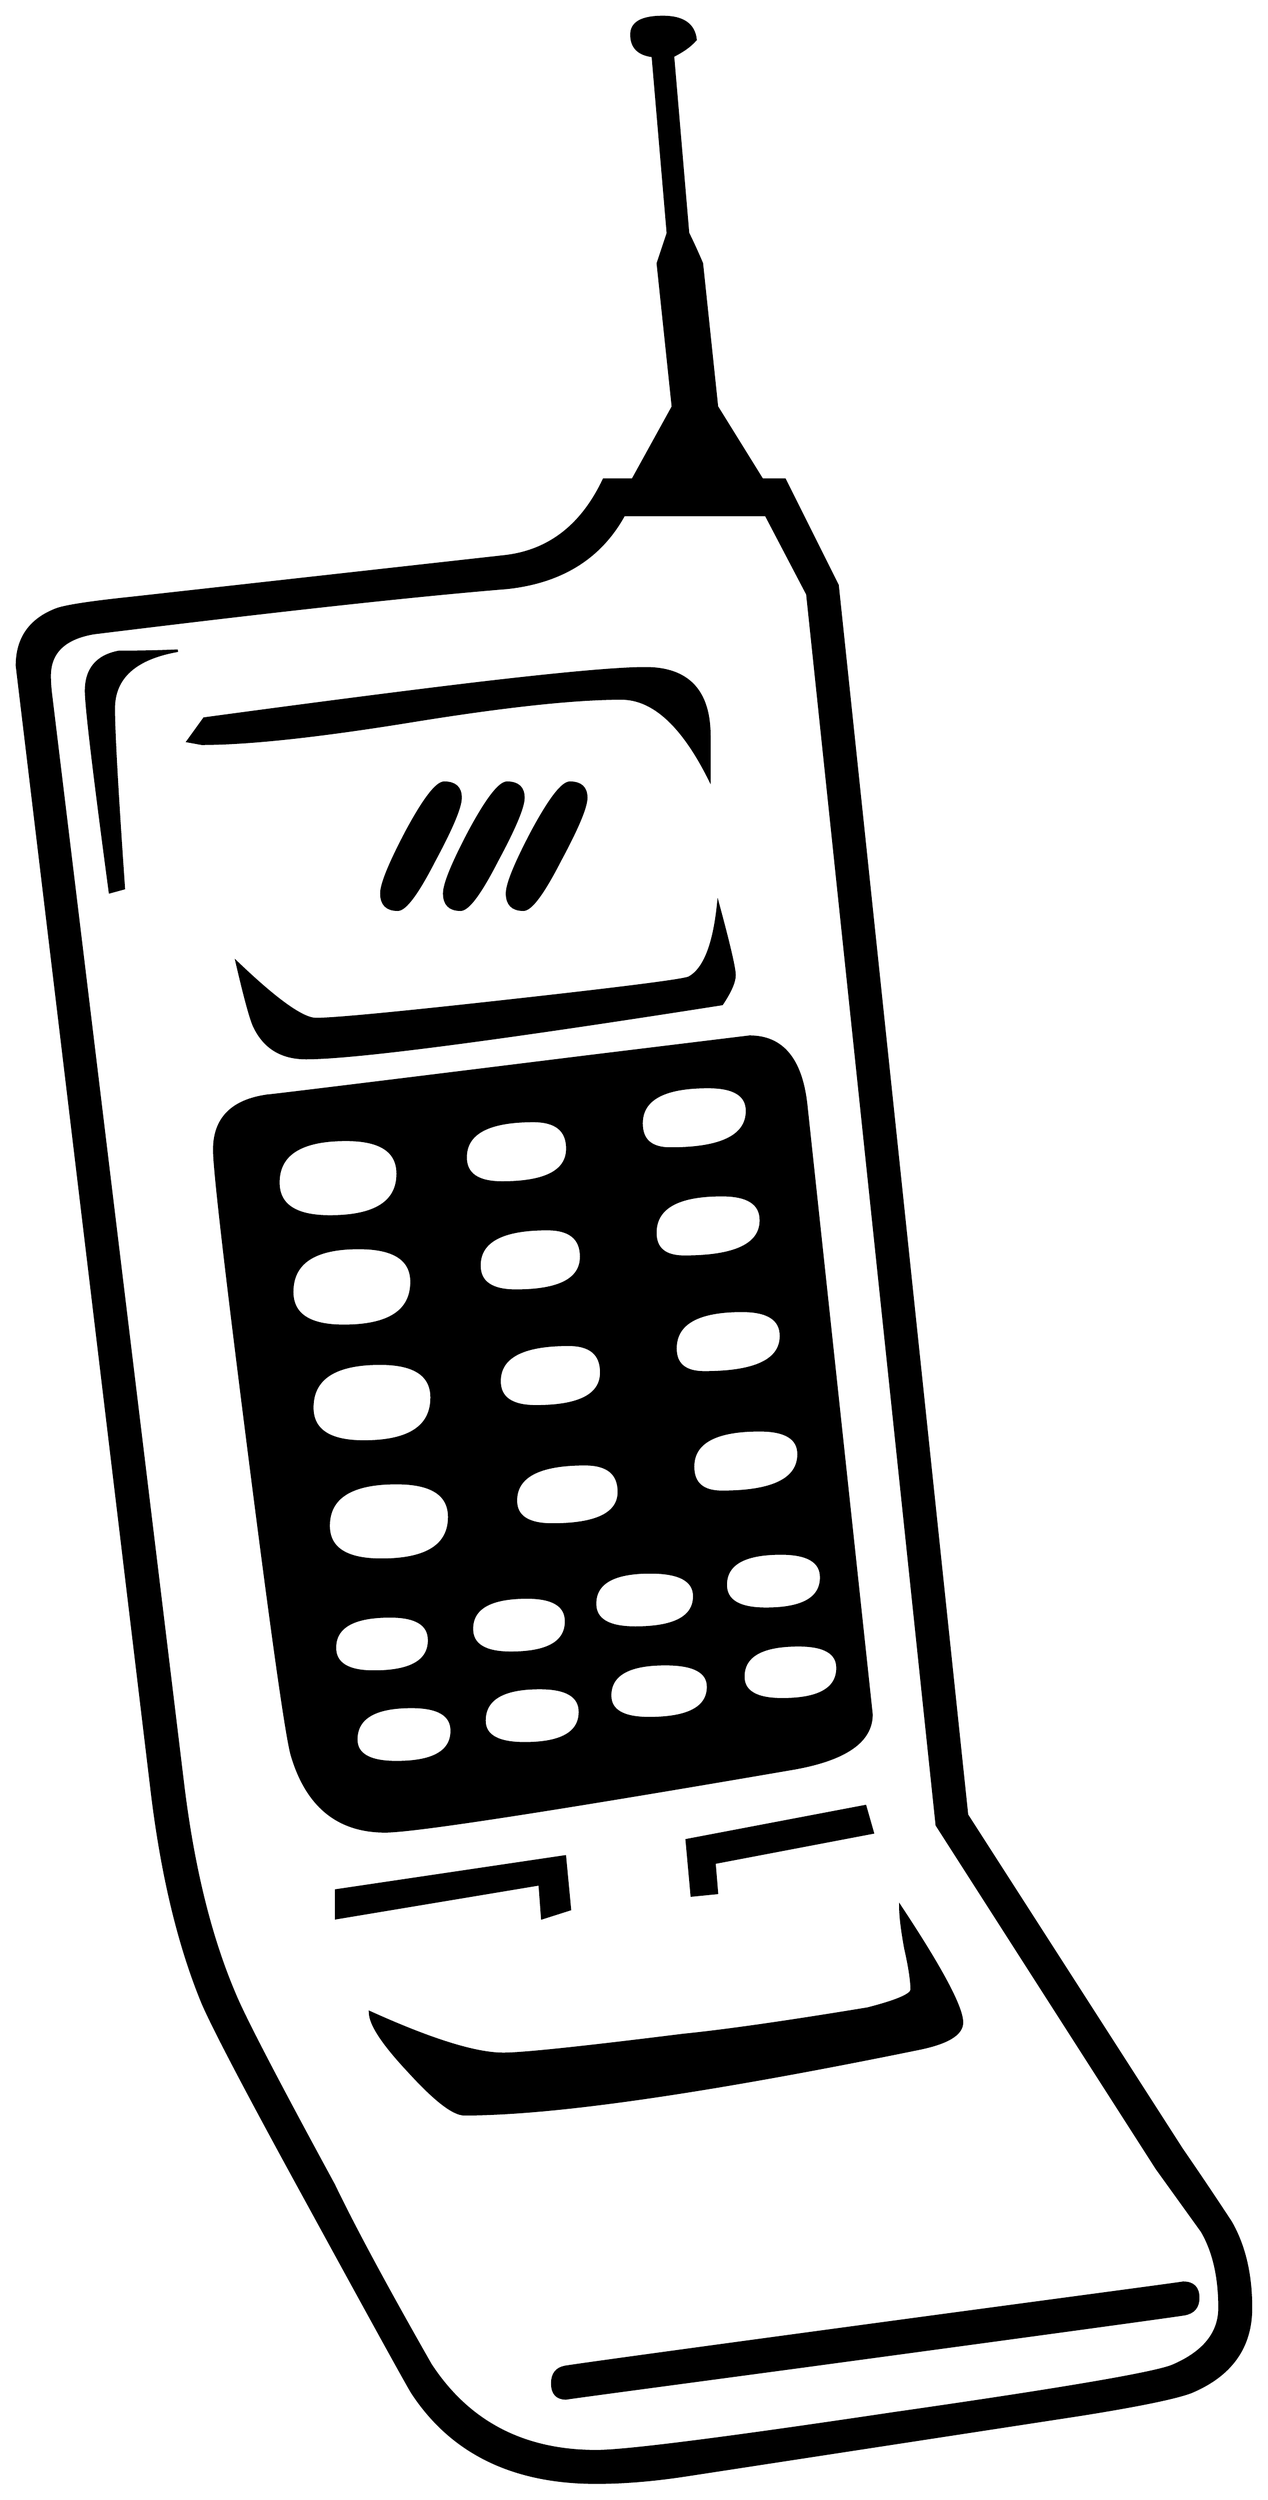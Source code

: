 


\begin{tikzpicture}[y=0.80pt, x=0.80pt, yscale=-1.0, xscale=1.0, inner sep=0pt, outer sep=0pt]
\begin{scope}[shift={(100.0,1728.0)},nonzero rule]
  \path[draw=.,fill=.,line width=1.600pt] (1532.0,237.0) .. controls
    (1532.0,268.333) and (1516.0,290.667) .. (1484.0,304.0) ..
    controls (1471.333,308.667) and (1442.0,314.667) .. (1396.0,322.0)
    -- (1083.0,370.0) .. controls (1057.0,374.0) and
    (1033.0,376.0) .. (1011.0,376.0) .. controls (945.0,376.0)
    and (896.333,352.333) .. (865.0,305.0) .. controls (863.0,302.333)
    and (834.667,251.0) .. (780.0,151.0) .. controls (734.667,68.333)
    and (707.333,16.333) .. (698.0,-5.0) .. controls (678.667,-51.667)
    and (665.0,-109.0) .. (657.0,-177.0) -- (550.0,-1069.0) ..
    controls (550.0,-1091.0) and (560.667,-1106.0) ..
    (582.0,-1114.0) .. controls (590.0,-1116.667) and
    (610.0,-1119.667) .. (642.0,-1123.0) -- (938.0,-1156.0) ..
    controls (973.333,-1160.0) and (999.667,-1180.333) ..
    (1017.0,-1217.0) -- (1040.0,-1217.0) -- (1072.0,-1275.0) --
    (1060.0,-1389.0) -- (1068.0,-1413.0) -- (1056.0,-1554.0) ..
    controls (1044.667,-1555.333) and (1039.0,-1561.0) ..
    (1039.0,-1571.0) .. controls (1039.0,-1580.333) and
    (1047.333,-1585.0) .. (1064.0,-1585.0) .. controls
    (1080.0,-1585.0) and (1088.667,-1579.0) .. (1090.0,-1567.0) ..
    controls (1086.0,-1562.333) and (1080.0,-1558.0) ..
    (1072.0,-1554.0) -- (1084.0,-1413.0) .. controls
    (1087.333,-1406.333) and (1091.0,-1398.333) .. (1095.0,-1389.0) --
    (1107.0,-1275.0) -- (1143.0,-1217.0) -- (1161.0,-1217.0) --
    (1203.0,-1133.0) -- (1306.0,-155.0) -- (1477.0,111.0) ..
    controls (1490.333,130.333) and (1503.333,149.667) .. (1516.0,169.0)
    .. controls (1526.667,187.667) and (1532.0,210.333) ..
    (1532.0,237.0) -- cycle(1507.0,237.0) .. controls
    (1507.0,212.333) and (1502.333,192.0) .. (1493.0,176.0) ..
    controls (1481.0,159.333) and (1469.0,142.667) .. (1457.0,126.0)
    -- (1282.0,-147.0) -- (1179.0,-1126.0) -- (1146.0,-1189.0)
    -- (1033.0,-1189.0) .. controls (1014.333,-1155.0) and
    (983.333,-1135.667) .. (940.0,-1131.0) .. controls
    (866.667,-1125.0) and (757.0,-1113.0) .. (611.0,-1095.0) ..
    controls (587.667,-1091.0) and (576.0,-1079.667) ..
    (576.0,-1061.0) .. controls (576.0,-1056.333) and
    (576.333,-1051.333) .. (577.0,-1046.0) -- (682.0,-180.0) ..
    controls (690.0,-114.0) and (703.667,-58.333) .. (723.0,-13.0)
    .. controls (730.333,5.0) and (756.667,55.667) .. (802.0,139.0) ..
    controls (818.0,172.333) and (843.667,220.0) .. (879.0,282.0) ..
    controls (909.0,328.0) and (953.0,351.0) .. (1011.0,351.0)
    .. controls (1034.333,351.0) and (1113.0,341.0) ..
    (1247.0,321.0) .. controls (1381.667,301.667) and (1456.0,289.0)
    .. (1470.0,283.0) .. controls (1494.667,272.333) and
    (1507.0,257.0) .. (1507.0,237.0) -- cycle(1101.0,-979.0) ..
    controls (1079.667,-1021.667) and (1056.333,-1043.0) ..
    (1031.0,-1043.0) .. controls (993.667,-1043.0) and
    (938.0,-1037.0) .. (864.0,-1025.0) .. controls
    (790.0,-1013.0) and (734.333,-1007.0) .. (697.0,-1007.0) ..
    controls (697.0,-1007.0) and (693.333,-1007.667) ..
    (686.0,-1009.0) -- (699.0,-1027.0) .. controls
    (787.667,-1039.0) and (860.0,-1048.333) .. (916.0,-1055.0) ..
    controls (984.0,-1063.0) and (1028.667,-1067.0) ..
    (1050.0,-1067.0) .. controls (1084.0,-1067.0) and
    (1101.0,-1049.0) .. (1101.0,-1013.0) -- (1101.0,-979.0) --
    cycle(1003.0,-964.0) .. controls (1003.0,-956.667) and
    (996.0,-940.0) .. (982.0,-914.0) .. controls (968.667,-888.0)
    and (959.0,-875.0) .. (953.0,-875.0) .. controls
    (944.333,-875.0) and (940.0,-879.333) .. (940.0,-888.0) ..
    controls (940.0,-895.333) and (946.667,-911.667) .. (960.0,-937.0)
    .. controls (974.0,-963.0) and (984.0,-976.0) ..
    (990.0,-976.0) .. controls (998.667,-976.0) and
    (1003.0,-972.0) .. (1003.0,-964.0) -- cycle(953.0,-964.0) ..
    controls (953.0,-956.667) and (946.0,-940.0) .. (932.0,-914.0)
    .. controls (918.667,-888.0) and (909.0,-875.0) ..
    (903.0,-875.0) .. controls (894.333,-875.0) and (890.0,-879.333)
    .. (890.0,-888.0) .. controls (890.0,-895.333) and
    (896.667,-911.667) .. (910.0,-937.0) .. controls (924.0,-963.0)
    and (934.0,-976.0) .. (940.0,-976.0) .. controls
    (948.667,-976.0) and (953.0,-972.0) .. (953.0,-964.0) --
    cycle(903.0,-964.0) .. controls (903.0,-956.667) and
    (896.0,-940.0) .. (882.0,-914.0) .. controls (868.667,-888.0)
    and (859.0,-875.0) .. (853.0,-875.0) .. controls
    (844.333,-875.0) and (840.0,-879.333) .. (840.0,-888.0) ..
    controls (840.0,-895.333) and (846.667,-911.667) .. (860.0,-937.0)
    .. controls (874.0,-963.0) and (884.0,-976.0) ..
    (890.0,-976.0) .. controls (898.667,-976.0) and (903.0,-972.0)
    .. (903.0,-964.0) -- cycle(1121.0,-823.0) .. controls
    (1121.0,-817.667) and (1117.667,-810.0) .. (1111.0,-800.0) ..
    controls (928.333,-771.333) and (818.0,-757.0) .. (780.0,-757.0)
    .. controls (760.667,-757.0) and (747.0,-765.333) ..
    (739.0,-782.0) .. controls (736.333,-787.333) and (731.667,-804.333)
    .. (725.0,-833.0) .. controls (756.333,-803.0) and
    (777.333,-788.0) .. (788.0,-788.0) .. controls (802.667,-788.0)
    and (855.0,-793.0) .. (945.0,-803.0) .. controls
    (1035.0,-813.0) and (1081.667,-819.0) .. (1085.0,-821.0) ..
    controls (1097.0,-827.667) and (1104.667,-847.0) ..
    (1108.0,-879.0) .. controls (1116.667,-847.0) and
    (1121.0,-828.333) .. (1121.0,-823.0) -- cycle(678.0,-1081.0)
    .. controls (644.0,-1075.0) and (627.0,-1059.667) ..
    (627.0,-1035.0) .. controls (627.0,-1016.333) and
    (629.667,-968.667) .. (635.0,-892.0) -- (624.0,-889.0) ..
    controls (611.333,-983.667) and (605.0,-1037.0) ..
    (605.0,-1049.0) .. controls (605.0,-1066.333) and
    (613.667,-1076.667) .. (631.0,-1080.0) .. controls
    (646.333,-1080.0) and (662.0,-1080.333) .. (678.0,-1081.0) --
    cycle(1230.0,-235.0) .. controls (1230.0,-213.667) and
    (1209.333,-199.333) .. (1168.0,-192.0) .. controls
    (974.0,-158.667) and (865.667,-142.0) .. (843.0,-142.0) ..
    controls (805.667,-142.0) and (781.0,-162.0) .. (769.0,-202.0)
    .. controls (765.0,-214.667) and (753.667,-294.333) ..
    (735.0,-441.0) .. controls (716.333,-587.667) and (707.0,-668.667)
    .. (707.0,-684.0) .. controls (707.0,-708.667) and
    (721.0,-723.0) .. (749.0,-727.0) .. controls (751.0,-727.0)
    and (835.333,-737.333) .. (1002.0,-758.0) .. controls
    (1089.333,-768.667) and (1133.0,-774.0) .. (1133.0,-774.0) ..
    controls (1159.0,-774.0) and (1174.0,-756.0) ..
    (1178.0,-720.0) -- (1230.0,-235.0) -- cycle(1231.0,-141.0)
    -- (1105.0,-117.0) -- (1107.0,-93.0) -- (1087.0,-91.0) --
    (1083.0,-135.0) -- (1225.0,-162.0) -- (1231.0,-141.0) --
    cycle(1302.0,10.0) .. controls (1302.0,19.333) and
    (1290.333,26.333) .. (1267.0,31.0) .. controls (1097.0,65.667) and
    (976.667,83.0) .. (906.0,83.0) .. controls (897.333,83.0) and
    (882.667,71.667) .. (862.0,49.0) .. controls (841.333,27.0) and
    (831.0,11.333) .. (831.0,2.0) .. controls (879.667,24.0) and
    (915.0,35.0) .. (937.0,35.0) .. controls (952.333,35.0) and
    (1000.0,30.0) .. (1080.0,20.0) .. controls (1113.333,16.667) and
    (1162.333,9.667) .. (1227.0,-1.0) .. controls (1250.333,-7.0) and
    (1262.0,-12.0) .. (1262.0,-16.0) .. controls (1262.0,-23.333)
    and (1260.333,-34.333) .. (1257.0,-49.0) .. controls
    (1254.333,-63.667) and (1253.0,-74.667) .. (1253.0,-82.0) ..
    controls (1285.667,-32.667) and (1302.0,-2.0) .. (1302.0,10.0)
    -- cycle(990.0,-80.0) -- (968.0,-73.0) -- (966.0,-100.0) --
    (804.0,-73.0) -- (804.0,-95.0) -- (986.0,-122.0) --
    (990.0,-80.0) -- cycle(1490.0,229.0) .. controls
    (1490.0,236.333) and (1486.333,240.667) .. (1479.0,242.0) ..
    controls (1466.333,244.0) and (1364.0,258.0) .. (1172.0,284.0)
    -- (1038.0,302.0) .. controls (1003.333,306.667) and
    (986.333,309.0) .. (987.0,309.0) .. controls (979.667,309.0) and
    (976.0,305.0) .. (976.0,297.0) .. controls (976.0,289.667) and
    (979.333,285.333) .. (986.0,284.0) .. controls (998.0,282.0) and
    (1100.333,268.0) .. (1293.0,242.0) -- (1427.0,224.0) ..
    controls (1461.667,219.333) and (1478.667,217.0) .. (1478.0,217.0)
    .. controls (1486.0,217.0) and (1490.0,221.0) ..
    (1490.0,229.0) -- cycle(1131.0,-715.0) .. controls
    (1131.0,-727.667) and (1120.667,-734.0) .. (1100.0,-734.0) ..
    controls (1064.667,-734.0) and (1047.0,-724.333) ..
    (1047.0,-705.0) .. controls (1047.0,-691.667) and
    (1054.667,-685.0) .. (1070.0,-685.0) .. controls
    (1110.667,-685.0) and (1131.0,-695.0) .. (1131.0,-715.0) --
    cycle(1142.0,-628.0) .. controls (1142.0,-641.333) and
    (1131.667,-648.0) .. (1111.0,-648.0) .. controls
    (1075.667,-648.0) and (1058.0,-638.0) .. (1058.0,-618.0) ..
    controls (1058.0,-605.333) and (1065.667,-599.0) ..
    (1081.0,-599.0) .. controls (1121.667,-599.0) and
    (1142.0,-608.667) .. (1142.0,-628.0) -- cycle(1158.0,-536.0)
    .. controls (1158.0,-549.333) and (1147.667,-556.0) ..
    (1127.0,-556.0) .. controls (1091.667,-556.0) and
    (1074.0,-546.0) .. (1074.0,-526.0) .. controls
    (1074.0,-513.333) and (1081.667,-507.0) .. (1097.0,-507.0) ..
    controls (1137.667,-507.0) and (1158.0,-516.667) ..
    (1158.0,-536.0) -- cycle(988.0,-685.0) .. controls
    (988.0,-699.667) and (979.0,-707.0) .. (961.0,-707.0) ..
    controls (925.0,-707.0) and (907.0,-697.333) .. (907.0,-678.0)
    .. controls (907.0,-664.667) and (916.667,-658.0) ..
    (936.0,-658.0) .. controls (970.667,-658.0) and (988.0,-667.0)
    .. (988.0,-685.0) -- cycle(1172.0,-442.0) .. controls
    (1172.0,-454.667) and (1161.667,-461.0) .. (1141.0,-461.0) ..
    controls (1105.667,-461.0) and (1088.0,-451.333) ..
    (1088.0,-432.0) .. controls (1088.0,-418.667) and
    (1095.667,-412.0) .. (1111.0,-412.0) .. controls
    (1151.667,-412.0) and (1172.0,-422.0) .. (1172.0,-442.0) --
    cycle(999.0,-599.0) .. controls (999.0,-613.667) and
    (990.0,-621.0) .. (972.0,-621.0) .. controls (936.0,-621.0)
    and (918.0,-611.333) .. (918.0,-592.0) .. controls
    (918.0,-578.667) and (927.667,-572.0) .. (947.0,-572.0) ..
    controls (981.667,-572.0) and (999.0,-581.0) .. (999.0,-599.0)
    -- cycle(1190.0,-344.0) .. controls (1190.0,-356.667) and
    (1179.333,-363.0) .. (1158.0,-363.0) .. controls
    (1128.667,-363.0) and (1114.0,-354.667) .. (1114.0,-338.0) ..
    controls (1114.0,-325.333) and (1124.667,-319.0) ..
    (1146.0,-319.0) .. controls (1175.333,-319.0) and
    (1190.0,-327.333) .. (1190.0,-344.0) -- cycle(1015.0,-507.0)
    .. controls (1015.0,-521.667) and (1006.333,-529.0) ..
    (989.0,-529.0) .. controls (952.333,-529.0) and (934.0,-519.333)
    .. (934.0,-500.0) .. controls (934.0,-486.667) and
    (943.667,-480.0) .. (963.0,-480.0) .. controls (997.667,-480.0)
    and (1015.0,-489.0) .. (1015.0,-507.0) --
    cycle(853.0,-665.0) .. controls (853.0,-683.0) and
    (839.333,-692.0) .. (812.0,-692.0) .. controls (776.0,-692.0)
    and (758.0,-680.667) .. (758.0,-658.0) .. controls
    (758.0,-640.0) and (771.667,-631.0) .. (799.0,-631.0) ..
    controls (835.0,-631.0) and (853.0,-642.333) .. (853.0,-665.0)
    -- cycle(1203.0,-272.0) .. controls (1203.0,-284.0) and
    (1192.667,-290.0) .. (1172.0,-290.0) .. controls
    (1142.667,-290.0) and (1128.0,-281.667) .. (1128.0,-265.0) ..
    controls (1128.0,-253.0) and (1138.333,-247.0) ..
    (1159.0,-247.0) .. controls (1188.333,-247.0) and
    (1203.0,-255.333) .. (1203.0,-272.0) -- cycle(1029.0,-412.0)
    .. controls (1029.0,-426.667) and (1020.0,-434.0) ..
    (1002.0,-434.0) .. controls (965.333,-434.0) and
    (947.0,-424.333) .. (947.0,-405.0) .. controls (947.0,-392.333)
    and (956.667,-386.0) .. (976.0,-386.0) .. controls
    (1011.333,-386.0) and (1029.0,-394.667) .. (1029.0,-412.0) --
    cycle(864.0,-579.0) .. controls (864.0,-597.0) and
    (850.0,-606.0) .. (822.0,-606.0) .. controls (786.667,-606.0)
    and (769.0,-594.333) .. (769.0,-571.0) .. controls
    (769.0,-553.0) and (782.667,-544.0) .. (810.0,-544.0) ..
    controls (846.0,-544.0) and (864.0,-555.667) .. (864.0,-579.0)
    -- cycle(1089.0,-329.0) .. controls (1089.0,-341.667) and
    (1077.333,-348.0) .. (1054.0,-348.0) .. controls
    (1024.667,-348.0) and (1010.0,-339.667) .. (1010.0,-323.0) ..
    controls (1010.0,-310.333) and (1020.667,-304.0) ..
    (1042.0,-304.0) .. controls (1073.333,-304.0) and
    (1089.0,-312.333) .. (1089.0,-329.0) -- cycle(880.0,-487.0) ..
    controls (880.0,-505.0) and (866.333,-514.0) .. (839.0,-514.0)
    .. controls (803.0,-514.0) and (785.0,-502.333) ..
    (785.0,-479.0) .. controls (785.0,-461.0) and (798.667,-452.0)
    .. (826.0,-452.0) .. controls (862.0,-452.0) and
    (880.0,-463.667) .. (880.0,-487.0) -- cycle(1100.0,-257.0) ..
    controls (1100.0,-269.0) and (1088.667,-275.0) ..
    (1066.0,-275.0) .. controls (1036.667,-275.0) and
    (1022.0,-266.667) .. (1022.0,-250.0) .. controls
    (1022.0,-238.0) and (1032.333,-232.0) .. (1053.0,-232.0) ..
    controls (1084.333,-232.0) and (1100.0,-240.333) ..
    (1100.0,-257.0) -- cycle(987.0,-309.0) .. controls
    (987.0,-321.667) and (976.667,-328.0) .. (956.0,-328.0) ..
    controls (926.667,-328.0) and (912.0,-319.667) .. (912.0,-303.0)
    .. controls (912.0,-290.333) and (922.333,-284.0) ..
    (943.0,-284.0) .. controls (972.333,-284.0) and (987.0,-292.333)
    .. (987.0,-309.0) -- cycle(894.0,-392.0) .. controls
    (894.0,-410.0) and (880.0,-419.0) .. (852.0,-419.0) ..
    controls (816.0,-419.0) and (798.0,-407.667) .. (798.0,-385.0)
    .. controls (798.0,-367.0) and (812.0,-358.0) ..
    (840.0,-358.0) .. controls (876.0,-358.0) and (894.0,-369.333)
    .. (894.0,-392.0) -- cycle(998.0,-237.0) .. controls
    (998.0,-249.667) and (987.333,-256.0) .. (966.0,-256.0) ..
    controls (936.667,-256.0) and (922.0,-247.333) .. (922.0,-230.0)
    .. controls (922.0,-218.0) and (932.667,-212.0) ..
    (954.0,-212.0) .. controls (983.333,-212.0) and (998.0,-220.333)
    .. (998.0,-237.0) -- cycle(878.0,-294.0) .. controls
    (878.0,-306.667) and (867.667,-313.0) .. (847.0,-313.0) ..
    controls (817.667,-313.0) and (803.0,-304.667) .. (803.0,-288.0)
    .. controls (803.0,-275.333) and (813.333,-269.0) ..
    (834.0,-269.0) .. controls (863.333,-269.0) and (878.0,-277.333)
    .. (878.0,-294.0) -- cycle(896.0,-222.0) .. controls
    (896.0,-234.667) and (885.333,-241.0) .. (864.0,-241.0) ..
    controls (834.667,-241.0) and (820.0,-232.333) .. (820.0,-215.0)
    .. controls (820.0,-203.0) and (830.667,-197.0) ..
    (852.0,-197.0) .. controls (881.333,-197.0) and (896.0,-205.333)
    .. (896.0,-222.0) -- cycle;
\end{scope}

\end{tikzpicture}


